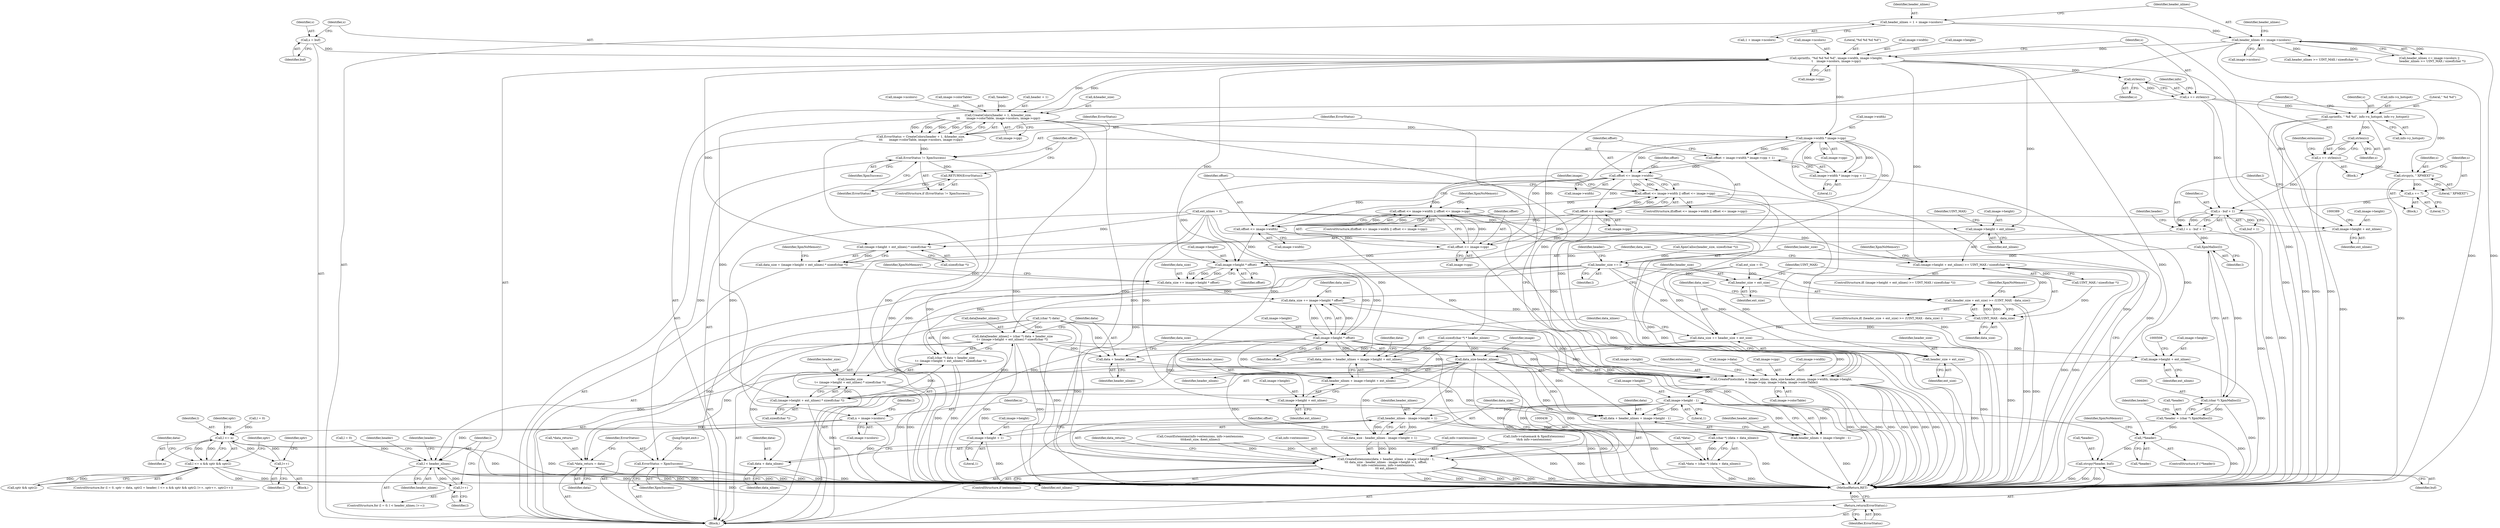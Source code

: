 digraph "0_libXpm_d1167418f0fd02a27f617ec5afd6db053afbe185@API" {
"1000230" [label="(Call,sprintf(s, \"%d %d %d %d\", image->width, image->height,\n\t    image->ncolors, image->cpp))"];
"1000227" [label="(Call,s = buf)"];
"1000186" [label="(Call,header_nlines <= image->ncolors)"];
"1000177" [label="(Call,header_nlines = 1 + image->ncolors)"];
"1000247" [label="(Call,strlen(s))"];
"1000245" [label="(Call,s += strlen(s))"];
"1000258" [label="(Call,sprintf(s, \" %d %d\", info->x_hotspot, info->y_hotspot))"];
"1000269" [label="(Call,strlen(s))"];
"1000267" [label="(Call,s += strlen(s))"];
"1000274" [label="(Call,strcpy(s, \" XPMEXT\"))"];
"1000277" [label="(Call,s += 7)"];
"1000282" [label="(Call,s - buf + 1)"];
"1000280" [label="(Call,l = s - buf + 1)"];
"1000292" [label="(Call,XpmMalloc(l))"];
"1000290" [label="(Call,(char *) XpmMalloc(l))"];
"1000287" [label="(Call,*header = (char *) XpmMalloc(l))"];
"1000295" [label="(Call,!*header)"];
"1000303" [label="(Call,strcpy(*header, buf))"];
"1000300" [label="(Call,header_size += l)"];
"1000409" [label="(Call,(header_size + ext_size) >= (UINT_MAX - data_size))"];
"1000410" [label="(Call,header_size + ext_size)"];
"1000418" [label="(Call,data_size += header_size + ext_size)"];
"1000513" [label="(Call,data_size-header_nlines)"];
"1000509" [label="(Call,CreatePixels(data + header_nlines, data_size-header_nlines, image->width, image->height,\n\t\t image->cpp, image->data, image->colorTable))"];
"1000538" [label="(Call,image->height - 1)"];
"1000533" [label="(Call,CreateExtensions(data + header_nlines + image->height - 1,\n\t\t\t data_size - header_nlines - image->height + 1, offset,\n\t\t\t info->extensions, info->nextensions,\n\t\t\t ext_nlines))"];
"1000534" [label="(Call,data + header_nlines + image->height - 1)"];
"1000536" [label="(Call,header_nlines + image->height - 1)"];
"1000545" [label="(Call,header_nlines - image->height + 1)"];
"1000543" [label="(Call,data_size - header_nlines - image->height + 1)"];
"1000575" [label="(Call,l < header_nlines)"];
"1000578" [label="(Call,l++)"];
"1000547" [label="(Call,image->height + 1)"];
"1000420" [label="(Call,header_size + ext_size)"];
"1000491" [label="(Call,data[header_nlines] = (char *) data + header_size\n\t+ (image->height + ext_nlines) * sizeof(char *))"];
"1000510" [label="(Call,data + header_nlines)"];
"1000560" [label="(Call,*data_return = data)"];
"1000495" [label="(Call,(char *) data + header_size\n\t+ (image->height + ext_nlines) * sizeof(char *))"];
"1000499" [label="(Call,header_size\n\t+ (image->height + ext_nlines) * sizeof(char *))"];
"1000309" [label="(Call,CreateColors(header + 1, &header_size,\n\t\t\t       image->colorTable, image->ncolors, image->cpp))"];
"1000307" [label="(Call,ErrorStatus = CreateColors(header + 1, &header_size,\n\t\t\t       image->colorTable, image->ncolors, image->cpp))"];
"1000325" [label="(Call,ErrorStatus != XpmSuccess)"];
"1000328" [label="(Call,RETURN(ErrorStatus))"];
"1000564" [label="(Call,ErrorStatus = XpmSuccess)"];
"1000590" [label="(Return,return(ErrorStatus);)"];
"1000333" [label="(Call,image->width * image->cpp)"];
"1000330" [label="(Call,offset = image->width * image->cpp + 1)"];
"1000343" [label="(Call,offset <= image->width)"];
"1000342" [label="(Call,offset <= image->width || offset <= image->cpp)"];
"1000354" [label="(Call,offset <= image->width || offset <= image->cpp)"];
"1000348" [label="(Call,offset <= image->cpp)"];
"1000355" [label="(Call,offset <= image->width)"];
"1000360" [label="(Call,offset <= image->cpp)"];
"1000394" [label="(Call,image->height * offset)"];
"1000392" [label="(Call,data_size += image->height * offset)"];
"1000401" [label="(Call,data_size += image->height * offset)"];
"1000413" [label="(Call,UINT_MAX - data_size)"];
"1000403" [label="(Call,image->height * offset)"];
"1000423" [label="(Call,data_nlines = header_nlines + image->height + ext_nlines)"];
"1000435" [label="(Call,(char *) (data + data_nlines))"];
"1000432" [label="(Call,*data = (char *) (data + data_nlines))"];
"1000437" [label="(Call,data + data_nlines)"];
"1000425" [label="(Call,header_nlines + image->height + ext_nlines)"];
"1000427" [label="(Call,image->height + ext_nlines)"];
"1000501" [label="(Call,(image->height + ext_nlines) * sizeof(char *))"];
"1000502" [label="(Call,image->height + ext_nlines)"];
"1000332" [label="(Call,image->width * image->cpp + 1)"];
"1000440" [label="(Call,n = image->ncolors)"];
"1000458" [label="(Call,l <= n)"];
"1000457" [label="(Call,l <= n && sptr && sptr2)"];
"1000465" [label="(Call,l++)"];
"1000368" [label="(Call,(image->height + ext_nlines) >= UINT_MAX / sizeof(char *))"];
"1000369" [label="(Call,image->height + ext_nlines)"];
"1000382" [label="(Call,(image->height + ext_nlines) * sizeof(char *))"];
"1000380" [label="(Call,data_size = (image->height + ext_nlines) * sizeof(char *))"];
"1000383" [label="(Call,image->height + ext_nlines)"];
"1000177" [label="(Call,header_nlines = 1 + image->ncolors)"];
"1000231" [label="(Identifier,s)"];
"1000269" [label="(Call,strlen(s))"];
"1000229" [label="(Identifier,buf)"];
"1000355" [label="(Call,offset <= image->width)"];
"1000383" [label="(Call,image->height + ext_nlines)"];
"1000435" [label="(Call,(char *) (data + data_nlines))"];
"1000321" [label="(Call,image->cpp)"];
"1000332" [label="(Call,image->width * image->cpp + 1)"];
"1000284" [label="(Call,buf + 1)"];
"1000500" [label="(Identifier,header_size)"];
"1000432" [label="(Call,*data = (char *) (data + data_nlines))"];
"1000495" [label="(Call,(char *) data + header_size\n\t+ (image->height + ext_nlines) * sizeof(char *))"];
"1000442" [label="(Call,image->ncolors)"];
"1000547" [label="(Call,image->height + 1)"];
"1000348" [label="(Call,offset <= image->cpp)"];
"1000544" [label="(Identifier,data_size)"];
"1000344" [label="(Identifier,offset)"];
"1000283" [label="(Identifier,s)"];
"1000491" [label="(Call,data[header_nlines] = (char *) data + header_size\n\t+ (image->height + ext_nlines) * sizeof(char *))"];
"1000543" [label="(Call,data_size - header_nlines - image->height + 1)"];
"1000404" [label="(Call,image->height)"];
"1000545" [label="(Call,header_nlines - image->height + 1)"];
"1000433" [label="(Call,*data)"];
"1000331" [label="(Identifier,offset)"];
"1000507" [label="(Call,sizeof(char *))"];
"1000499" [label="(Call,header_size\n\t+ (image->height + ext_nlines) * sizeof(char *))"];
"1000178" [label="(Identifier,header_nlines)"];
"1000278" [label="(Identifier,s)"];
"1000413" [label="(Call,UINT_MAX - data_size)"];
"1000522" [label="(Call,image->cpp)"];
"1000246" [label="(Identifier,s)"];
"1000137" [label="(Call,ext_size = 0)"];
"1000289" [label="(Identifier,header)"];
"1000567" [label="(JumpTarget,exit:)"];
"1000516" [label="(Call,image->width)"];
"1000188" [label="(Call,image->ncolors)"];
"1000410" [label="(Call,header_size + ext_size)"];
"1000370" [label="(Call,image->height)"];
"1000305" [label="(Identifier,header)"];
"1000228" [label="(Identifier,s)"];
"1000309" [label="(Call,CreateColors(header + 1, &header_size,\n\t\t\t       image->colorTable, image->ncolors, image->cpp))"];
"1000259" [label="(Identifier,s)"];
"1000337" [label="(Call,image->cpp)"];
"1000422" [label="(Identifier,ext_size)"];
"1000356" [label="(Identifier,offset)"];
"1000333" [label="(Call,image->width * image->cpp)"];
"1000257" [label="(Block,)"];
"1000424" [label="(Identifier,data_nlines)"];
"1000561" [label="(Call,*data_return)"];
"1000371" [label="(Identifier,image)"];
"1000381" [label="(Identifier,data_size)"];
"1000343" [label="(Call,offset <= image->width)"];
"1000292" [label="(Call,XpmMalloc(l))"];
"1000275" [label="(Identifier,s)"];
"1000328" [label="(Call,RETURN(ErrorStatus))"];
"1000394" [label="(Call,image->height * offset)"];
"1000242" [label="(Call,image->cpp)"];
"1000465" [label="(Call,l++)"];
"1000445" [label="(ControlStructure,for (l = 0, sptr = data, sptr2 = header; l <= n && sptr && sptr2; l++, sptr++, sptr2++))"];
"1000230" [label="(Call,sprintf(s, \"%d %d %d %d\", image->width, image->height,\n\t    image->ncolors, image->cpp))"];
"1000589" [label="(Identifier,header)"];
"1000280" [label="(Call,l = s - buf + 1)"];
"1000310" [label="(Call,header + 1)"];
"1000536" [label="(Call,header_nlines + image->height - 1)"];
"1000403" [label="(Call,image->height * offset)"];
"1000245" [label="(Call,s += strlen(s))"];
"1000179" [label="(Call,1 + image->ncolors)"];
"1000227" [label="(Call,s = buf)"];
"1000329" [label="(Identifier,ErrorStatus)"];
"1000393" [label="(Identifier,data_size)"];
"1000501" [label="(Call,(image->height + ext_nlines) * sizeof(char *))"];
"1000303" [label="(Call,strcpy(*header, buf))"];
"1000560" [label="(Call,*data_return = data)"];
"1000325" [label="(Call,ErrorStatus != XpmSuccess)"];
"1000398" [label="(Identifier,offset)"];
"1000407" [label="(Identifier,offset)"];
"1000419" [label="(Identifier,data_size)"];
"1000313" [label="(Call,&header_size)"];
"1000519" [label="(Call,image->height)"];
"1000434" [label="(Identifier,data)"];
"1000509" [label="(Call,CreatePixels(data + header_nlines, data_size-header_nlines, image->width, image->height,\n\t\t image->cpp, image->data, image->colorTable))"];
"1000466" [label="(Identifier,l)"];
"1000287" [label="(Call,*header = (char *) XpmMalloc(l))"];
"1000551" [label="(Literal,1)"];
"1000264" [label="(Call,info->y_hotspot)"];
"1000440" [label="(Call,n = image->ncolors)"];
"1000459" [label="(Identifier,l)"];
"1000462" [label="(Identifier,sptr)"];
"1000334" [label="(Call,image->width)"];
"1000261" [label="(Call,info->x_hotspot)"];
"1000469" [label="(Identifier,sptr)"];
"1000304" [label="(Call,*header)"];
"1000533" [label="(Call,CreateExtensions(data + header_nlines + image->height - 1,\n\t\t\t data_size - header_nlines - image->height + 1, offset,\n\t\t\t info->extensions, info->nextensions,\n\t\t\t ext_nlines))"];
"1000302" [label="(Identifier,l)"];
"1000538" [label="(Call,image->height - 1)"];
"1000438" [label="(Identifier,data)"];
"1000308" [label="(Identifier,ErrorStatus)"];
"1000590" [label="(Return,return(ErrorStatus);)"];
"1000247" [label="(Call,strlen(s))"];
"1000475" [label="(Identifier,sptr)"];
"1000576" [label="(Identifier,l)"];
"1000367" [label="(ControlStructure,if( (image->height + ext_nlines) >= UINT_MAX / sizeof(char *)))"];
"1000277" [label="(Call,s += 7)"];
"1000117" [label="(Block,)"];
"1000141" [label="(Call,ext_nlines = 0)"];
"1000535" [label="(Identifier,data)"];
"1000582" [label="(Identifier,header)"];
"1000460" [label="(Identifier,n)"];
"1000268" [label="(Identifier,s)"];
"1000532" [label="(Identifier,extensions)"];
"1000191" [label="(Call,header_nlines >= UINT_MAX / sizeof(char *))"];
"1000301" [label="(Identifier,header_size)"];
"1000392" [label="(Call,data_size += image->height * offset)"];
"1000441" [label="(Identifier,n)"];
"1000260" [label="(Literal,\" %d %d\")"];
"1000273" [label="(Block,)"];
"1000345" [label="(Call,image->width)"];
"1000288" [label="(Call,*header)"];
"1000232" [label="(Literal,\"%d %d %d %d\")"];
"1000380" [label="(Call,data_size = (image->height + ext_nlines) * sizeof(char *))"];
"1000395" [label="(Call,image->height)"];
"1000251" [label="(Identifier,info)"];
"1000575" [label="(Call,l < header_nlines)"];
"1000414" [label="(Identifier,UINT_MAX)"];
"1000307" [label="(Call,ErrorStatus = CreateColors(header + 1, &header_size,\n\t\t\t       image->colorTable, image->ncolors, image->cpp))"];
"1000318" [label="(Call,image->ncolors)"];
"1000563" [label="(Identifier,data)"];
"1000324" [label="(ControlStructure,if (ErrorStatus != XpmSuccess))"];
"1000270" [label="(Identifier,s)"];
"1000233" [label="(Call,image->width)"];
"1000192" [label="(Identifier,header_nlines)"];
"1000493" [label="(Identifier,data)"];
"1000375" [label="(Identifier,UINT_MAX)"];
"1000457" [label="(Call,l <= n && sptr && sptr2)"];
"1000542" [label="(Literal,1)"];
"1000565" [label="(Identifier,ErrorStatus)"];
"1000458" [label="(Call,l <= n)"];
"1000546" [label="(Identifier,header_nlines)"];
"1000426" [label="(Identifier,header_nlines)"];
"1000418" [label="(Call,data_size += header_size + ext_size)"];
"1000186" [label="(Call,header_nlines <= image->ncolors)"];
"1000315" [label="(Call,image->colorTable)"];
"1000306" [label="(Identifier,buf)"];
"1000512" [label="(Identifier,header_nlines)"];
"1000330" [label="(Call,offset = image->width * image->cpp + 1)"];
"1000566" [label="(Identifier,XpmSuccess)"];
"1000366" [label="(Identifier,XpmNoMemory)"];
"1000362" [label="(Call,image->cpp)"];
"1000400" [label="(Identifier,XpmNoMemory)"];
"1000379" [label="(Identifier,XpmNoMemory)"];
"1000411" [label="(Identifier,header_size)"];
"1000326" [label="(Identifier,ErrorStatus)"];
"1000267" [label="(Call,s += strlen(s))"];
"1000368" [label="(Call,(image->height + ext_nlines) >= UINT_MAX / sizeof(char *))"];
"1000537" [label="(Identifier,header_nlines)"];
"1000391" [label="(Identifier,XpmNoMemory)"];
"1000492" [label="(Call,data[header_nlines])"];
"1000511" [label="(Identifier,data)"];
"1000548" [label="(Call,image->height)"];
"1000295" [label="(Call,!*header)"];
"1000185" [label="(Call,header_nlines <= image->ncolors ||\n       header_nlines >= UINT_MAX / sizeof(char *))"];
"1000412" [label="(Identifier,ext_size)"];
"1000417" [label="(Identifier,XpmNoMemory)"];
"1000360" [label="(Call,offset <= image->cpp)"];
"1000539" [label="(Call,image->height)"];
"1000420" [label="(Call,header_size + ext_size)"];
"1000556" [label="(Call,info->nextensions)"];
"1000155" [label="(Call,(info->valuemask & XpmExtensions)\n\t&& info->nextensions)"];
"1000341" [label="(ControlStructure,if(offset <= image->width || offset <= image->cpp))"];
"1000350" [label="(Call,image->cpp)"];
"1000423" [label="(Call,data_nlines = header_nlines + image->height + ext_nlines)"];
"1000201" [label="(Call,sizeof(char *) * header_nlines)"];
"1000431" [label="(Identifier,ext_nlines)"];
"1000384" [label="(Call,image->height)"];
"1000382" [label="(Call,(image->height + ext_nlines) * sizeof(char *))"];
"1000297" [label="(Identifier,header)"];
"1000272" [label="(Identifier,extensions)"];
"1000572" [label="(Call,l = 0)"];
"1000258" [label="(Call,sprintf(s, \" %d %d\", info->x_hotspot, info->y_hotspot))"];
"1000290" [label="(Call,(char *) XpmMalloc(l))"];
"1000349" [label="(Identifier,offset)"];
"1000300" [label="(Call,header_size += l)"];
"1000531" [label="(ControlStructure,if (extensions))"];
"1000281" [label="(Identifier,l)"];
"1000428" [label="(Call,image->height)"];
"1000276" [label="(Literal,\" XPMEXT\")"];
"1000401" [label="(Call,data_size += image->height * offset)"];
"1000591" [label="(Identifier,ErrorStatus)"];
"1000357" [label="(Call,image->width)"];
"1000299" [label="(Identifier,XpmNoMemory)"];
"1000592" [label="(MethodReturn,RET)"];
"1000223" [label="(Call,!header)"];
"1000373" [label="(Identifier,ext_nlines)"];
"1000296" [label="(Call,*header)"];
"1000525" [label="(Call,image->data)"];
"1000559" [label="(Identifier,ext_nlines)"];
"1000513" [label="(Call,data_size-header_nlines)"];
"1000415" [label="(Identifier,data_size)"];
"1000388" [label="(Call,sizeof(char *))"];
"1000274" [label="(Call,strcpy(s, \" XPMEXT\"))"];
"1000562" [label="(Identifier,data_return)"];
"1000218" [label="(Call,XpmCalloc(header_size, sizeof(char *)))"];
"1000166" [label="(Call,CountExtensions(info->extensions, info->nextensions,\n\t\t\t&ext_size, &ext_nlines))"];
"1000293" [label="(Identifier,l)"];
"1000437" [label="(Call,data + data_nlines)"];
"1000448" [label="(Identifier,l)"];
"1000571" [label="(ControlStructure,for (l = 0; l < header_nlines; l++))"];
"1000553" [label="(Call,info->extensions)"];
"1000327" [label="(Identifier,XpmSuccess)"];
"1000187" [label="(Identifier,header_nlines)"];
"1000387" [label="(Identifier,ext_nlines)"];
"1000248" [label="(Identifier,s)"];
"1000496" [label="(Call,(char *) data)"];
"1000464" [label="(Block,)"];
"1000514" [label="(Identifier,data_size)"];
"1000502" [label="(Call,image->height + ext_nlines)"];
"1000517" [label="(Identifier,image)"];
"1000279" [label="(Literal,7)"];
"1000408" [label="(ControlStructure,if( (header_size + ext_size) >= (UINT_MAX - data_size) ))"];
"1000579" [label="(Identifier,l)"];
"1000564" [label="(Call,ErrorStatus = XpmSuccess)"];
"1000354" [label="(Call,offset <= image->width || offset <= image->cpp)"];
"1000294" [label="(ControlStructure,if (!*header))"];
"1000361" [label="(Identifier,offset)"];
"1000425" [label="(Call,header_nlines + image->height + ext_nlines)"];
"1000427" [label="(Call,image->height + ext_nlines)"];
"1000342" [label="(Call,offset <= image->width || offset <= image->cpp)"];
"1000447" [label="(Call,l = 0)"];
"1000369" [label="(Call,image->height + ext_nlines)"];
"1000461" [label="(Call,sptr && sptr2)"];
"1000374" [label="(Call,UINT_MAX / sizeof(char *))"];
"1000503" [label="(Call,image->height)"];
"1000506" [label="(Identifier,ext_nlines)"];
"1000236" [label="(Call,image->height)"];
"1000510" [label="(Call,data + header_nlines)"];
"1000340" [label="(Literal,1)"];
"1000402" [label="(Identifier,data_size)"];
"1000552" [label="(Identifier,offset)"];
"1000282" [label="(Call,s - buf + 1)"];
"1000439" [label="(Identifier,data_nlines)"];
"1000578" [label="(Call,l++)"];
"1000515" [label="(Identifier,header_nlines)"];
"1000353" [label="(ControlStructure,if(offset <= image->width || offset <= image->cpp))"];
"1000409" [label="(Call,(header_size + ext_size) >= (UINT_MAX - data_size))"];
"1000528" [label="(Call,image->colorTable)"];
"1000421" [label="(Identifier,header_size)"];
"1000534" [label="(Call,data + header_nlines + image->height - 1)"];
"1000577" [label="(Identifier,header_nlines)"];
"1000239" [label="(Call,image->ncolors)"];
"1000230" -> "1000117"  [label="AST: "];
"1000230" -> "1000242"  [label="CFG: "];
"1000231" -> "1000230"  [label="AST: "];
"1000232" -> "1000230"  [label="AST: "];
"1000233" -> "1000230"  [label="AST: "];
"1000236" -> "1000230"  [label="AST: "];
"1000239" -> "1000230"  [label="AST: "];
"1000242" -> "1000230"  [label="AST: "];
"1000246" -> "1000230"  [label="CFG: "];
"1000230" -> "1000592"  [label="DDG: "];
"1000227" -> "1000230"  [label="DDG: "];
"1000186" -> "1000230"  [label="DDG: "];
"1000230" -> "1000247"  [label="DDG: "];
"1000230" -> "1000309"  [label="DDG: "];
"1000230" -> "1000309"  [label="DDG: "];
"1000230" -> "1000333"  [label="DDG: "];
"1000230" -> "1000368"  [label="DDG: "];
"1000230" -> "1000369"  [label="DDG: "];
"1000230" -> "1000382"  [label="DDG: "];
"1000230" -> "1000383"  [label="DDG: "];
"1000230" -> "1000394"  [label="DDG: "];
"1000227" -> "1000117"  [label="AST: "];
"1000227" -> "1000229"  [label="CFG: "];
"1000228" -> "1000227"  [label="AST: "];
"1000229" -> "1000227"  [label="AST: "];
"1000231" -> "1000227"  [label="CFG: "];
"1000186" -> "1000185"  [label="AST: "];
"1000186" -> "1000188"  [label="CFG: "];
"1000187" -> "1000186"  [label="AST: "];
"1000188" -> "1000186"  [label="AST: "];
"1000192" -> "1000186"  [label="CFG: "];
"1000185" -> "1000186"  [label="CFG: "];
"1000186" -> "1000592"  [label="DDG: "];
"1000186" -> "1000592"  [label="DDG: "];
"1000186" -> "1000185"  [label="DDG: "];
"1000186" -> "1000185"  [label="DDG: "];
"1000177" -> "1000186"  [label="DDG: "];
"1000186" -> "1000191"  [label="DDG: "];
"1000186" -> "1000201"  [label="DDG: "];
"1000177" -> "1000117"  [label="AST: "];
"1000177" -> "1000179"  [label="CFG: "];
"1000178" -> "1000177"  [label="AST: "];
"1000179" -> "1000177"  [label="AST: "];
"1000187" -> "1000177"  [label="CFG: "];
"1000177" -> "1000592"  [label="DDG: "];
"1000247" -> "1000245"  [label="AST: "];
"1000247" -> "1000248"  [label="CFG: "];
"1000248" -> "1000247"  [label="AST: "];
"1000245" -> "1000247"  [label="CFG: "];
"1000247" -> "1000245"  [label="DDG: "];
"1000245" -> "1000117"  [label="AST: "];
"1000246" -> "1000245"  [label="AST: "];
"1000251" -> "1000245"  [label="CFG: "];
"1000245" -> "1000592"  [label="DDG: "];
"1000245" -> "1000258"  [label="DDG: "];
"1000245" -> "1000274"  [label="DDG: "];
"1000245" -> "1000282"  [label="DDG: "];
"1000258" -> "1000257"  [label="AST: "];
"1000258" -> "1000264"  [label="CFG: "];
"1000259" -> "1000258"  [label="AST: "];
"1000260" -> "1000258"  [label="AST: "];
"1000261" -> "1000258"  [label="AST: "];
"1000264" -> "1000258"  [label="AST: "];
"1000268" -> "1000258"  [label="CFG: "];
"1000258" -> "1000592"  [label="DDG: "];
"1000258" -> "1000592"  [label="DDG: "];
"1000258" -> "1000592"  [label="DDG: "];
"1000258" -> "1000269"  [label="DDG: "];
"1000269" -> "1000267"  [label="AST: "];
"1000269" -> "1000270"  [label="CFG: "];
"1000270" -> "1000269"  [label="AST: "];
"1000267" -> "1000269"  [label="CFG: "];
"1000269" -> "1000267"  [label="DDG: "];
"1000267" -> "1000257"  [label="AST: "];
"1000268" -> "1000267"  [label="AST: "];
"1000272" -> "1000267"  [label="CFG: "];
"1000267" -> "1000592"  [label="DDG: "];
"1000267" -> "1000274"  [label="DDG: "];
"1000267" -> "1000282"  [label="DDG: "];
"1000274" -> "1000273"  [label="AST: "];
"1000274" -> "1000276"  [label="CFG: "];
"1000275" -> "1000274"  [label="AST: "];
"1000276" -> "1000274"  [label="AST: "];
"1000278" -> "1000274"  [label="CFG: "];
"1000274" -> "1000592"  [label="DDG: "];
"1000274" -> "1000277"  [label="DDG: "];
"1000277" -> "1000273"  [label="AST: "];
"1000277" -> "1000279"  [label="CFG: "];
"1000278" -> "1000277"  [label="AST: "];
"1000279" -> "1000277"  [label="AST: "];
"1000281" -> "1000277"  [label="CFG: "];
"1000277" -> "1000282"  [label="DDG: "];
"1000282" -> "1000280"  [label="AST: "];
"1000282" -> "1000284"  [label="CFG: "];
"1000283" -> "1000282"  [label="AST: "];
"1000284" -> "1000282"  [label="AST: "];
"1000280" -> "1000282"  [label="CFG: "];
"1000282" -> "1000592"  [label="DDG: "];
"1000282" -> "1000592"  [label="DDG: "];
"1000282" -> "1000280"  [label="DDG: "];
"1000282" -> "1000280"  [label="DDG: "];
"1000280" -> "1000117"  [label="AST: "];
"1000281" -> "1000280"  [label="AST: "];
"1000289" -> "1000280"  [label="CFG: "];
"1000280" -> "1000592"  [label="DDG: "];
"1000280" -> "1000292"  [label="DDG: "];
"1000292" -> "1000290"  [label="AST: "];
"1000292" -> "1000293"  [label="CFG: "];
"1000293" -> "1000292"  [label="AST: "];
"1000290" -> "1000292"  [label="CFG: "];
"1000292" -> "1000290"  [label="DDG: "];
"1000292" -> "1000300"  [label="DDG: "];
"1000290" -> "1000287"  [label="AST: "];
"1000291" -> "1000290"  [label="AST: "];
"1000287" -> "1000290"  [label="CFG: "];
"1000290" -> "1000592"  [label="DDG: "];
"1000290" -> "1000287"  [label="DDG: "];
"1000287" -> "1000117"  [label="AST: "];
"1000288" -> "1000287"  [label="AST: "];
"1000297" -> "1000287"  [label="CFG: "];
"1000287" -> "1000592"  [label="DDG: "];
"1000287" -> "1000295"  [label="DDG: "];
"1000295" -> "1000294"  [label="AST: "];
"1000295" -> "1000296"  [label="CFG: "];
"1000296" -> "1000295"  [label="AST: "];
"1000299" -> "1000295"  [label="CFG: "];
"1000301" -> "1000295"  [label="CFG: "];
"1000295" -> "1000592"  [label="DDG: "];
"1000295" -> "1000303"  [label="DDG: "];
"1000303" -> "1000117"  [label="AST: "];
"1000303" -> "1000306"  [label="CFG: "];
"1000304" -> "1000303"  [label="AST: "];
"1000306" -> "1000303"  [label="AST: "];
"1000308" -> "1000303"  [label="CFG: "];
"1000303" -> "1000592"  [label="DDG: "];
"1000303" -> "1000592"  [label="DDG: "];
"1000303" -> "1000592"  [label="DDG: "];
"1000300" -> "1000117"  [label="AST: "];
"1000300" -> "1000302"  [label="CFG: "];
"1000301" -> "1000300"  [label="AST: "];
"1000302" -> "1000300"  [label="AST: "];
"1000305" -> "1000300"  [label="CFG: "];
"1000218" -> "1000300"  [label="DDG: "];
"1000300" -> "1000409"  [label="DDG: "];
"1000300" -> "1000410"  [label="DDG: "];
"1000300" -> "1000418"  [label="DDG: "];
"1000300" -> "1000420"  [label="DDG: "];
"1000300" -> "1000491"  [label="DDG: "];
"1000300" -> "1000495"  [label="DDG: "];
"1000300" -> "1000499"  [label="DDG: "];
"1000409" -> "1000408"  [label="AST: "];
"1000409" -> "1000413"  [label="CFG: "];
"1000410" -> "1000409"  [label="AST: "];
"1000413" -> "1000409"  [label="AST: "];
"1000417" -> "1000409"  [label="CFG: "];
"1000419" -> "1000409"  [label="CFG: "];
"1000409" -> "1000592"  [label="DDG: "];
"1000409" -> "1000592"  [label="DDG: "];
"1000137" -> "1000409"  [label="DDG: "];
"1000413" -> "1000409"  [label="DDG: "];
"1000413" -> "1000409"  [label="DDG: "];
"1000410" -> "1000412"  [label="CFG: "];
"1000411" -> "1000410"  [label="AST: "];
"1000412" -> "1000410"  [label="AST: "];
"1000414" -> "1000410"  [label="CFG: "];
"1000137" -> "1000410"  [label="DDG: "];
"1000418" -> "1000117"  [label="AST: "];
"1000418" -> "1000420"  [label="CFG: "];
"1000419" -> "1000418"  [label="AST: "];
"1000420" -> "1000418"  [label="AST: "];
"1000424" -> "1000418"  [label="CFG: "];
"1000418" -> "1000592"  [label="DDG: "];
"1000137" -> "1000418"  [label="DDG: "];
"1000413" -> "1000418"  [label="DDG: "];
"1000418" -> "1000513"  [label="DDG: "];
"1000513" -> "1000509"  [label="AST: "];
"1000513" -> "1000515"  [label="CFG: "];
"1000514" -> "1000513"  [label="AST: "];
"1000515" -> "1000513"  [label="AST: "];
"1000517" -> "1000513"  [label="CFG: "];
"1000513" -> "1000592"  [label="DDG: "];
"1000513" -> "1000592"  [label="DDG: "];
"1000513" -> "1000509"  [label="DDG: "];
"1000513" -> "1000509"  [label="DDG: "];
"1000201" -> "1000513"  [label="DDG: "];
"1000513" -> "1000533"  [label="DDG: "];
"1000513" -> "1000534"  [label="DDG: "];
"1000513" -> "1000536"  [label="DDG: "];
"1000513" -> "1000543"  [label="DDG: "];
"1000513" -> "1000545"  [label="DDG: "];
"1000513" -> "1000575"  [label="DDG: "];
"1000509" -> "1000117"  [label="AST: "];
"1000509" -> "1000528"  [label="CFG: "];
"1000510" -> "1000509"  [label="AST: "];
"1000516" -> "1000509"  [label="AST: "];
"1000519" -> "1000509"  [label="AST: "];
"1000522" -> "1000509"  [label="AST: "];
"1000525" -> "1000509"  [label="AST: "];
"1000528" -> "1000509"  [label="AST: "];
"1000532" -> "1000509"  [label="CFG: "];
"1000509" -> "1000592"  [label="DDG: "];
"1000509" -> "1000592"  [label="DDG: "];
"1000509" -> "1000592"  [label="DDG: "];
"1000509" -> "1000592"  [label="DDG: "];
"1000509" -> "1000592"  [label="DDG: "];
"1000509" -> "1000592"  [label="DDG: "];
"1000509" -> "1000592"  [label="DDG: "];
"1000509" -> "1000592"  [label="DDG: "];
"1000496" -> "1000509"  [label="DDG: "];
"1000491" -> "1000509"  [label="DDG: "];
"1000201" -> "1000509"  [label="DDG: "];
"1000355" -> "1000509"  [label="DDG: "];
"1000343" -> "1000509"  [label="DDG: "];
"1000403" -> "1000509"  [label="DDG: "];
"1000348" -> "1000509"  [label="DDG: "];
"1000360" -> "1000509"  [label="DDG: "];
"1000333" -> "1000509"  [label="DDG: "];
"1000309" -> "1000509"  [label="DDG: "];
"1000509" -> "1000538"  [label="DDG: "];
"1000538" -> "1000536"  [label="AST: "];
"1000538" -> "1000542"  [label="CFG: "];
"1000539" -> "1000538"  [label="AST: "];
"1000542" -> "1000538"  [label="AST: "];
"1000536" -> "1000538"  [label="CFG: "];
"1000538" -> "1000533"  [label="DDG: "];
"1000538" -> "1000533"  [label="DDG: "];
"1000538" -> "1000534"  [label="DDG: "];
"1000538" -> "1000534"  [label="DDG: "];
"1000538" -> "1000536"  [label="DDG: "];
"1000538" -> "1000536"  [label="DDG: "];
"1000538" -> "1000545"  [label="DDG: "];
"1000538" -> "1000547"  [label="DDG: "];
"1000533" -> "1000531"  [label="AST: "];
"1000533" -> "1000559"  [label="CFG: "];
"1000534" -> "1000533"  [label="AST: "];
"1000543" -> "1000533"  [label="AST: "];
"1000552" -> "1000533"  [label="AST: "];
"1000553" -> "1000533"  [label="AST: "];
"1000556" -> "1000533"  [label="AST: "];
"1000559" -> "1000533"  [label="AST: "];
"1000562" -> "1000533"  [label="CFG: "];
"1000533" -> "1000592"  [label="DDG: "];
"1000533" -> "1000592"  [label="DDG: "];
"1000533" -> "1000592"  [label="DDG: "];
"1000533" -> "1000592"  [label="DDG: "];
"1000533" -> "1000592"  [label="DDG: "];
"1000533" -> "1000592"  [label="DDG: "];
"1000533" -> "1000592"  [label="DDG: "];
"1000491" -> "1000533"  [label="DDG: "];
"1000496" -> "1000533"  [label="DDG: "];
"1000543" -> "1000533"  [label="DDG: "];
"1000543" -> "1000533"  [label="DDG: "];
"1000403" -> "1000533"  [label="DDG: "];
"1000166" -> "1000533"  [label="DDG: "];
"1000166" -> "1000533"  [label="DDG: "];
"1000155" -> "1000533"  [label="DDG: "];
"1000141" -> "1000533"  [label="DDG: "];
"1000534" -> "1000536"  [label="CFG: "];
"1000535" -> "1000534"  [label="AST: "];
"1000536" -> "1000534"  [label="AST: "];
"1000544" -> "1000534"  [label="CFG: "];
"1000534" -> "1000592"  [label="DDG: "];
"1000491" -> "1000534"  [label="DDG: "];
"1000496" -> "1000534"  [label="DDG: "];
"1000537" -> "1000536"  [label="AST: "];
"1000536" -> "1000592"  [label="DDG: "];
"1000545" -> "1000543"  [label="AST: "];
"1000545" -> "1000547"  [label="CFG: "];
"1000546" -> "1000545"  [label="AST: "];
"1000547" -> "1000545"  [label="AST: "];
"1000543" -> "1000545"  [label="CFG: "];
"1000545" -> "1000592"  [label="DDG: "];
"1000545" -> "1000592"  [label="DDG: "];
"1000545" -> "1000543"  [label="DDG: "];
"1000545" -> "1000543"  [label="DDG: "];
"1000545" -> "1000575"  [label="DDG: "];
"1000544" -> "1000543"  [label="AST: "];
"1000552" -> "1000543"  [label="CFG: "];
"1000543" -> "1000592"  [label="DDG: "];
"1000543" -> "1000592"  [label="DDG: "];
"1000575" -> "1000571"  [label="AST: "];
"1000575" -> "1000577"  [label="CFG: "];
"1000576" -> "1000575"  [label="AST: "];
"1000577" -> "1000575"  [label="AST: "];
"1000582" -> "1000575"  [label="CFG: "];
"1000589" -> "1000575"  [label="CFG: "];
"1000575" -> "1000592"  [label="DDG: "];
"1000575" -> "1000592"  [label="DDG: "];
"1000575" -> "1000592"  [label="DDG: "];
"1000578" -> "1000575"  [label="DDG: "];
"1000572" -> "1000575"  [label="DDG: "];
"1000575" -> "1000578"  [label="DDG: "];
"1000578" -> "1000571"  [label="AST: "];
"1000578" -> "1000579"  [label="CFG: "];
"1000579" -> "1000578"  [label="AST: "];
"1000576" -> "1000578"  [label="CFG: "];
"1000547" -> "1000551"  [label="CFG: "];
"1000548" -> "1000547"  [label="AST: "];
"1000551" -> "1000547"  [label="AST: "];
"1000547" -> "1000592"  [label="DDG: "];
"1000420" -> "1000422"  [label="CFG: "];
"1000421" -> "1000420"  [label="AST: "];
"1000422" -> "1000420"  [label="AST: "];
"1000420" -> "1000592"  [label="DDG: "];
"1000137" -> "1000420"  [label="DDG: "];
"1000491" -> "1000117"  [label="AST: "];
"1000491" -> "1000495"  [label="CFG: "];
"1000492" -> "1000491"  [label="AST: "];
"1000495" -> "1000491"  [label="AST: "];
"1000511" -> "1000491"  [label="CFG: "];
"1000491" -> "1000592"  [label="DDG: "];
"1000491" -> "1000592"  [label="DDG: "];
"1000496" -> "1000491"  [label="DDG: "];
"1000501" -> "1000491"  [label="DDG: "];
"1000491" -> "1000510"  [label="DDG: "];
"1000491" -> "1000560"  [label="DDG: "];
"1000510" -> "1000512"  [label="CFG: "];
"1000511" -> "1000510"  [label="AST: "];
"1000512" -> "1000510"  [label="AST: "];
"1000514" -> "1000510"  [label="CFG: "];
"1000496" -> "1000510"  [label="DDG: "];
"1000201" -> "1000510"  [label="DDG: "];
"1000560" -> "1000117"  [label="AST: "];
"1000560" -> "1000563"  [label="CFG: "];
"1000561" -> "1000560"  [label="AST: "];
"1000563" -> "1000560"  [label="AST: "];
"1000565" -> "1000560"  [label="CFG: "];
"1000560" -> "1000592"  [label="DDG: "];
"1000560" -> "1000592"  [label="DDG: "];
"1000496" -> "1000560"  [label="DDG: "];
"1000495" -> "1000499"  [label="CFG: "];
"1000496" -> "1000495"  [label="AST: "];
"1000499" -> "1000495"  [label="AST: "];
"1000495" -> "1000592"  [label="DDG: "];
"1000495" -> "1000592"  [label="DDG: "];
"1000496" -> "1000495"  [label="DDG: "];
"1000501" -> "1000495"  [label="DDG: "];
"1000499" -> "1000501"  [label="CFG: "];
"1000500" -> "1000499"  [label="AST: "];
"1000501" -> "1000499"  [label="AST: "];
"1000499" -> "1000592"  [label="DDG: "];
"1000499" -> "1000592"  [label="DDG: "];
"1000501" -> "1000499"  [label="DDG: "];
"1000309" -> "1000307"  [label="AST: "];
"1000309" -> "1000321"  [label="CFG: "];
"1000310" -> "1000309"  [label="AST: "];
"1000313" -> "1000309"  [label="AST: "];
"1000315" -> "1000309"  [label="AST: "];
"1000318" -> "1000309"  [label="AST: "];
"1000321" -> "1000309"  [label="AST: "];
"1000307" -> "1000309"  [label="CFG: "];
"1000309" -> "1000592"  [label="DDG: "];
"1000309" -> "1000592"  [label="DDG: "];
"1000309" -> "1000307"  [label="DDG: "];
"1000309" -> "1000307"  [label="DDG: "];
"1000309" -> "1000307"  [label="DDG: "];
"1000309" -> "1000307"  [label="DDG: "];
"1000309" -> "1000307"  [label="DDG: "];
"1000223" -> "1000309"  [label="DDG: "];
"1000309" -> "1000333"  [label="DDG: "];
"1000309" -> "1000440"  [label="DDG: "];
"1000307" -> "1000117"  [label="AST: "];
"1000308" -> "1000307"  [label="AST: "];
"1000326" -> "1000307"  [label="CFG: "];
"1000307" -> "1000592"  [label="DDG: "];
"1000307" -> "1000325"  [label="DDG: "];
"1000325" -> "1000324"  [label="AST: "];
"1000325" -> "1000327"  [label="CFG: "];
"1000326" -> "1000325"  [label="AST: "];
"1000327" -> "1000325"  [label="AST: "];
"1000329" -> "1000325"  [label="CFG: "];
"1000331" -> "1000325"  [label="CFG: "];
"1000325" -> "1000592"  [label="DDG: "];
"1000325" -> "1000328"  [label="DDG: "];
"1000325" -> "1000564"  [label="DDG: "];
"1000328" -> "1000324"  [label="AST: "];
"1000328" -> "1000329"  [label="CFG: "];
"1000329" -> "1000328"  [label="AST: "];
"1000331" -> "1000328"  [label="CFG: "];
"1000328" -> "1000592"  [label="DDG: "];
"1000564" -> "1000117"  [label="AST: "];
"1000564" -> "1000566"  [label="CFG: "];
"1000565" -> "1000564"  [label="AST: "];
"1000566" -> "1000564"  [label="AST: "];
"1000567" -> "1000564"  [label="CFG: "];
"1000564" -> "1000592"  [label="DDG: "];
"1000564" -> "1000592"  [label="DDG: "];
"1000564" -> "1000590"  [label="DDG: "];
"1000590" -> "1000117"  [label="AST: "];
"1000590" -> "1000591"  [label="CFG: "];
"1000591" -> "1000590"  [label="AST: "];
"1000592" -> "1000590"  [label="CFG: "];
"1000590" -> "1000592"  [label="DDG: "];
"1000591" -> "1000590"  [label="DDG: "];
"1000333" -> "1000332"  [label="AST: "];
"1000333" -> "1000337"  [label="CFG: "];
"1000334" -> "1000333"  [label="AST: "];
"1000337" -> "1000333"  [label="AST: "];
"1000340" -> "1000333"  [label="CFG: "];
"1000333" -> "1000330"  [label="DDG: "];
"1000333" -> "1000330"  [label="DDG: "];
"1000333" -> "1000332"  [label="DDG: "];
"1000333" -> "1000332"  [label="DDG: "];
"1000333" -> "1000343"  [label="DDG: "];
"1000333" -> "1000348"  [label="DDG: "];
"1000333" -> "1000360"  [label="DDG: "];
"1000330" -> "1000117"  [label="AST: "];
"1000330" -> "1000332"  [label="CFG: "];
"1000331" -> "1000330"  [label="AST: "];
"1000332" -> "1000330"  [label="AST: "];
"1000344" -> "1000330"  [label="CFG: "];
"1000330" -> "1000592"  [label="DDG: "];
"1000330" -> "1000343"  [label="DDG: "];
"1000343" -> "1000342"  [label="AST: "];
"1000343" -> "1000345"  [label="CFG: "];
"1000344" -> "1000343"  [label="AST: "];
"1000345" -> "1000343"  [label="AST: "];
"1000349" -> "1000343"  [label="CFG: "];
"1000342" -> "1000343"  [label="CFG: "];
"1000343" -> "1000342"  [label="DDG: "];
"1000343" -> "1000342"  [label="DDG: "];
"1000343" -> "1000348"  [label="DDG: "];
"1000343" -> "1000355"  [label="DDG: "];
"1000343" -> "1000355"  [label="DDG: "];
"1000343" -> "1000394"  [label="DDG: "];
"1000342" -> "1000341"  [label="AST: "];
"1000342" -> "1000348"  [label="CFG: "];
"1000348" -> "1000342"  [label="AST: "];
"1000356" -> "1000342"  [label="CFG: "];
"1000371" -> "1000342"  [label="CFG: "];
"1000342" -> "1000592"  [label="DDG: "];
"1000342" -> "1000592"  [label="DDG: "];
"1000342" -> "1000592"  [label="DDG: "];
"1000348" -> "1000342"  [label="DDG: "];
"1000348" -> "1000342"  [label="DDG: "];
"1000342" -> "1000354"  [label="DDG: "];
"1000354" -> "1000353"  [label="AST: "];
"1000354" -> "1000355"  [label="CFG: "];
"1000354" -> "1000360"  [label="CFG: "];
"1000355" -> "1000354"  [label="AST: "];
"1000360" -> "1000354"  [label="AST: "];
"1000366" -> "1000354"  [label="CFG: "];
"1000371" -> "1000354"  [label="CFG: "];
"1000354" -> "1000592"  [label="DDG: "];
"1000354" -> "1000592"  [label="DDG: "];
"1000354" -> "1000592"  [label="DDG: "];
"1000355" -> "1000354"  [label="DDG: "];
"1000355" -> "1000354"  [label="DDG: "];
"1000360" -> "1000354"  [label="DDG: "];
"1000360" -> "1000354"  [label="DDG: "];
"1000348" -> "1000350"  [label="CFG: "];
"1000349" -> "1000348"  [label="AST: "];
"1000350" -> "1000348"  [label="AST: "];
"1000348" -> "1000355"  [label="DDG: "];
"1000348" -> "1000360"  [label="DDG: "];
"1000348" -> "1000394"  [label="DDG: "];
"1000355" -> "1000357"  [label="CFG: "];
"1000356" -> "1000355"  [label="AST: "];
"1000357" -> "1000355"  [label="AST: "];
"1000361" -> "1000355"  [label="CFG: "];
"1000355" -> "1000360"  [label="DDG: "];
"1000355" -> "1000394"  [label="DDG: "];
"1000360" -> "1000362"  [label="CFG: "];
"1000361" -> "1000360"  [label="AST: "];
"1000362" -> "1000360"  [label="AST: "];
"1000360" -> "1000394"  [label="DDG: "];
"1000394" -> "1000392"  [label="AST: "];
"1000394" -> "1000398"  [label="CFG: "];
"1000395" -> "1000394"  [label="AST: "];
"1000398" -> "1000394"  [label="AST: "];
"1000392" -> "1000394"  [label="CFG: "];
"1000394" -> "1000392"  [label="DDG: "];
"1000394" -> "1000392"  [label="DDG: "];
"1000394" -> "1000403"  [label="DDG: "];
"1000394" -> "1000403"  [label="DDG: "];
"1000392" -> "1000117"  [label="AST: "];
"1000393" -> "1000392"  [label="AST: "];
"1000400" -> "1000392"  [label="CFG: "];
"1000380" -> "1000392"  [label="DDG: "];
"1000392" -> "1000401"  [label="DDG: "];
"1000401" -> "1000117"  [label="AST: "];
"1000401" -> "1000403"  [label="CFG: "];
"1000402" -> "1000401"  [label="AST: "];
"1000403" -> "1000401"  [label="AST: "];
"1000411" -> "1000401"  [label="CFG: "];
"1000401" -> "1000592"  [label="DDG: "];
"1000403" -> "1000401"  [label="DDG: "];
"1000403" -> "1000401"  [label="DDG: "];
"1000401" -> "1000413"  [label="DDG: "];
"1000413" -> "1000415"  [label="CFG: "];
"1000414" -> "1000413"  [label="AST: "];
"1000415" -> "1000413"  [label="AST: "];
"1000413" -> "1000592"  [label="DDG: "];
"1000374" -> "1000413"  [label="DDG: "];
"1000403" -> "1000407"  [label="CFG: "];
"1000404" -> "1000403"  [label="AST: "];
"1000407" -> "1000403"  [label="AST: "];
"1000403" -> "1000592"  [label="DDG: "];
"1000403" -> "1000423"  [label="DDG: "];
"1000403" -> "1000425"  [label="DDG: "];
"1000403" -> "1000427"  [label="DDG: "];
"1000403" -> "1000501"  [label="DDG: "];
"1000403" -> "1000502"  [label="DDG: "];
"1000423" -> "1000117"  [label="AST: "];
"1000423" -> "1000425"  [label="CFG: "];
"1000424" -> "1000423"  [label="AST: "];
"1000425" -> "1000423"  [label="AST: "];
"1000434" -> "1000423"  [label="CFG: "];
"1000423" -> "1000592"  [label="DDG: "];
"1000201" -> "1000423"  [label="DDG: "];
"1000141" -> "1000423"  [label="DDG: "];
"1000423" -> "1000435"  [label="DDG: "];
"1000423" -> "1000437"  [label="DDG: "];
"1000435" -> "1000432"  [label="AST: "];
"1000435" -> "1000437"  [label="CFG: "];
"1000436" -> "1000435"  [label="AST: "];
"1000437" -> "1000435"  [label="AST: "];
"1000432" -> "1000435"  [label="CFG: "];
"1000435" -> "1000592"  [label="DDG: "];
"1000435" -> "1000432"  [label="DDG: "];
"1000432" -> "1000117"  [label="AST: "];
"1000433" -> "1000432"  [label="AST: "];
"1000441" -> "1000432"  [label="CFG: "];
"1000432" -> "1000592"  [label="DDG: "];
"1000432" -> "1000592"  [label="DDG: "];
"1000437" -> "1000439"  [label="CFG: "];
"1000438" -> "1000437"  [label="AST: "];
"1000439" -> "1000437"  [label="AST: "];
"1000437" -> "1000592"  [label="DDG: "];
"1000425" -> "1000427"  [label="CFG: "];
"1000426" -> "1000425"  [label="AST: "];
"1000427" -> "1000425"  [label="AST: "];
"1000201" -> "1000425"  [label="DDG: "];
"1000141" -> "1000425"  [label="DDG: "];
"1000427" -> "1000431"  [label="CFG: "];
"1000428" -> "1000427"  [label="AST: "];
"1000431" -> "1000427"  [label="AST: "];
"1000141" -> "1000427"  [label="DDG: "];
"1000501" -> "1000507"  [label="CFG: "];
"1000502" -> "1000501"  [label="AST: "];
"1000507" -> "1000501"  [label="AST: "];
"1000501" -> "1000592"  [label="DDG: "];
"1000141" -> "1000501"  [label="DDG: "];
"1000502" -> "1000506"  [label="CFG: "];
"1000503" -> "1000502"  [label="AST: "];
"1000506" -> "1000502"  [label="AST: "];
"1000508" -> "1000502"  [label="CFG: "];
"1000502" -> "1000592"  [label="DDG: "];
"1000141" -> "1000502"  [label="DDG: "];
"1000332" -> "1000340"  [label="CFG: "];
"1000340" -> "1000332"  [label="AST: "];
"1000332" -> "1000592"  [label="DDG: "];
"1000440" -> "1000117"  [label="AST: "];
"1000440" -> "1000442"  [label="CFG: "];
"1000441" -> "1000440"  [label="AST: "];
"1000442" -> "1000440"  [label="AST: "];
"1000448" -> "1000440"  [label="CFG: "];
"1000440" -> "1000592"  [label="DDG: "];
"1000440" -> "1000458"  [label="DDG: "];
"1000458" -> "1000457"  [label="AST: "];
"1000458" -> "1000460"  [label="CFG: "];
"1000459" -> "1000458"  [label="AST: "];
"1000460" -> "1000458"  [label="AST: "];
"1000462" -> "1000458"  [label="CFG: "];
"1000457" -> "1000458"  [label="CFG: "];
"1000458" -> "1000592"  [label="DDG: "];
"1000458" -> "1000592"  [label="DDG: "];
"1000458" -> "1000457"  [label="DDG: "];
"1000458" -> "1000457"  [label="DDG: "];
"1000447" -> "1000458"  [label="DDG: "];
"1000465" -> "1000458"  [label="DDG: "];
"1000458" -> "1000465"  [label="DDG: "];
"1000457" -> "1000445"  [label="AST: "];
"1000457" -> "1000461"  [label="CFG: "];
"1000461" -> "1000457"  [label="AST: "];
"1000475" -> "1000457"  [label="CFG: "];
"1000493" -> "1000457"  [label="CFG: "];
"1000457" -> "1000592"  [label="DDG: "];
"1000457" -> "1000592"  [label="DDG: "];
"1000457" -> "1000592"  [label="DDG: "];
"1000461" -> "1000457"  [label="DDG: "];
"1000461" -> "1000457"  [label="DDG: "];
"1000465" -> "1000464"  [label="AST: "];
"1000465" -> "1000466"  [label="CFG: "];
"1000466" -> "1000465"  [label="AST: "];
"1000469" -> "1000465"  [label="CFG: "];
"1000368" -> "1000367"  [label="AST: "];
"1000368" -> "1000374"  [label="CFG: "];
"1000369" -> "1000368"  [label="AST: "];
"1000374" -> "1000368"  [label="AST: "];
"1000379" -> "1000368"  [label="CFG: "];
"1000381" -> "1000368"  [label="CFG: "];
"1000368" -> "1000592"  [label="DDG: "];
"1000368" -> "1000592"  [label="DDG: "];
"1000141" -> "1000368"  [label="DDG: "];
"1000374" -> "1000368"  [label="DDG: "];
"1000369" -> "1000373"  [label="CFG: "];
"1000370" -> "1000369"  [label="AST: "];
"1000373" -> "1000369"  [label="AST: "];
"1000375" -> "1000369"  [label="CFG: "];
"1000141" -> "1000369"  [label="DDG: "];
"1000382" -> "1000380"  [label="AST: "];
"1000382" -> "1000388"  [label="CFG: "];
"1000383" -> "1000382"  [label="AST: "];
"1000388" -> "1000382"  [label="AST: "];
"1000380" -> "1000382"  [label="CFG: "];
"1000382" -> "1000380"  [label="DDG: "];
"1000141" -> "1000382"  [label="DDG: "];
"1000380" -> "1000117"  [label="AST: "];
"1000381" -> "1000380"  [label="AST: "];
"1000391" -> "1000380"  [label="CFG: "];
"1000383" -> "1000387"  [label="CFG: "];
"1000384" -> "1000383"  [label="AST: "];
"1000387" -> "1000383"  [label="AST: "];
"1000389" -> "1000383"  [label="CFG: "];
"1000141" -> "1000383"  [label="DDG: "];
}
